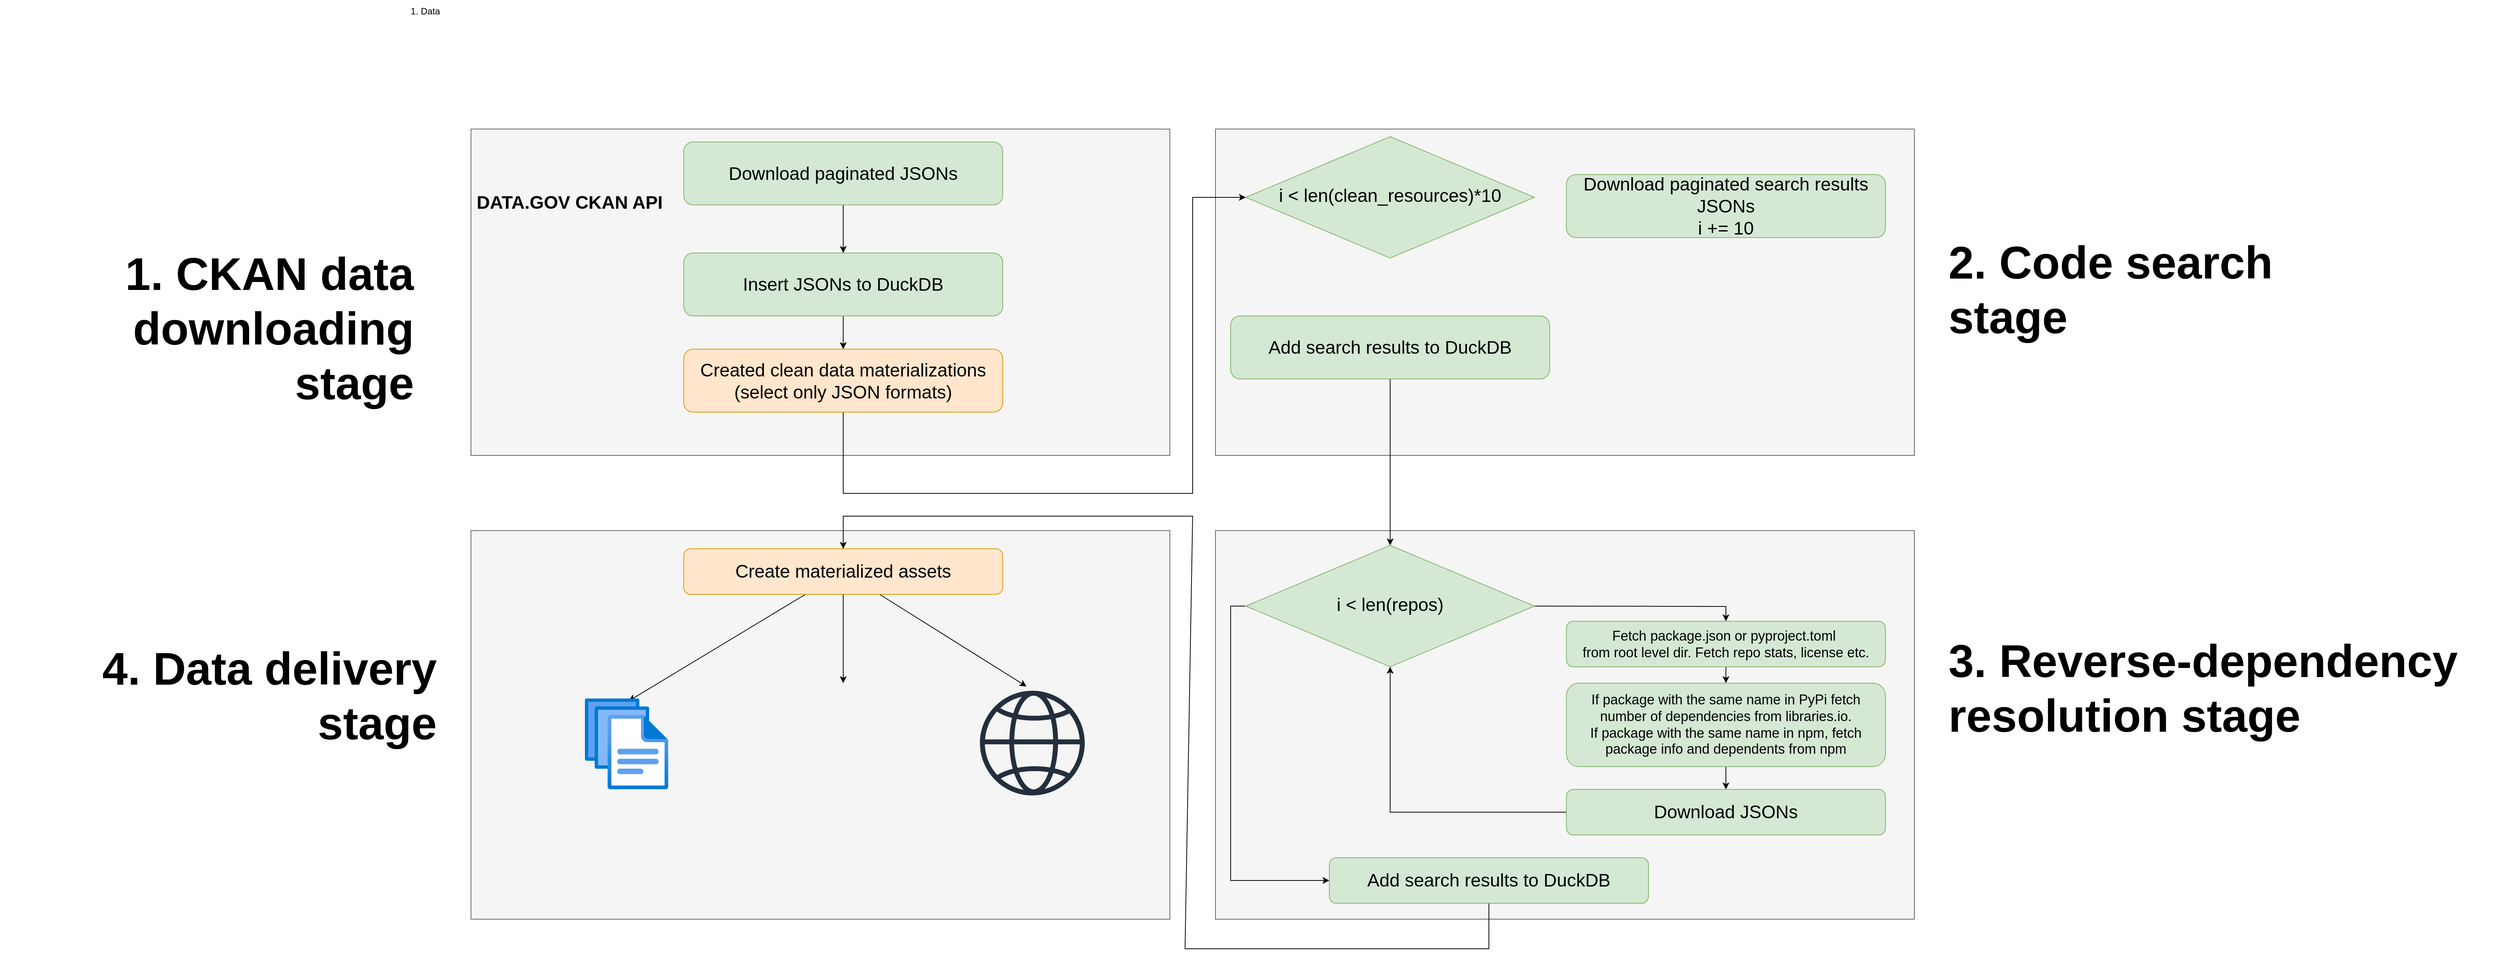 <mxfile version="22.1.21" type="device">
  <diagram id="C5RBs43oDa-KdzZeNtuy" name="Page-1">
    <mxGraphModel dx="7390" dy="4413" grid="1" gridSize="10" guides="1" tooltips="1" connect="1" arrows="1" fold="1" page="1" pageScale="1" pageWidth="827" pageHeight="1169" math="0" shadow="0">
      <root>
        <mxCell id="WIyWlLk6GJQsqaUBKTNV-0" />
        <mxCell id="WIyWlLk6GJQsqaUBKTNV-1" parent="WIyWlLk6GJQsqaUBKTNV-0" />
        <mxCell id="Vhu4yTI59PjRI70vz3Ii-80" value="" style="rounded=0;whiteSpace=wrap;html=1;fillColor=#f5f5f5;strokeColor=#666666;fontColor=#333333;" parent="WIyWlLk6GJQsqaUBKTNV-1" vertex="1">
          <mxGeometry x="-440" y="399" width="920" height="512" as="geometry" />
        </mxCell>
        <mxCell id="Vhu4yTI59PjRI70vz3Ii-57" value="" style="rounded=0;whiteSpace=wrap;html=1;fillColor=#f5f5f5;strokeColor=#666666;fontColor=#333333;" parent="WIyWlLk6GJQsqaUBKTNV-1" vertex="1">
          <mxGeometry x="540" y="399" width="920" height="512" as="geometry" />
        </mxCell>
        <mxCell id="Vhu4yTI59PjRI70vz3Ii-56" value="" style="rounded=0;whiteSpace=wrap;html=1;fillColor=#f5f5f5;strokeColor=#666666;fontColor=#333333;" parent="WIyWlLk6GJQsqaUBKTNV-1" vertex="1">
          <mxGeometry x="540" y="-130" width="920" height="430" as="geometry" />
        </mxCell>
        <mxCell id="Vhu4yTI59PjRI70vz3Ii-3" value="" style="rounded=0;whiteSpace=wrap;html=1;fillColor=#f5f5f5;strokeColor=#666666;fontColor=#333333;" parent="WIyWlLk6GJQsqaUBKTNV-1" vertex="1">
          <mxGeometry x="-440" y="-130" width="920" height="430" as="geometry" />
        </mxCell>
        <mxCell id="Vhu4yTI59PjRI70vz3Ii-18" value="" style="edgeStyle=none;rounded=0;orthogonalLoop=1;jettySize=auto;html=1;" parent="WIyWlLk6GJQsqaUBKTNV-1" source="WIyWlLk6GJQsqaUBKTNV-3" target="Vhu4yTI59PjRI70vz3Ii-9" edge="1">
          <mxGeometry relative="1" as="geometry" />
        </mxCell>
        <mxCell id="WIyWlLk6GJQsqaUBKTNV-3" value="Download paginated JSONs" style="rounded=1;whiteSpace=wrap;html=1;fontSize=24;glass=0;strokeWidth=1;shadow=0;fillColor=#d5e8d4;strokeColor=#82b366;" parent="WIyWlLk6GJQsqaUBKTNV-1" vertex="1">
          <mxGeometry x="-160" y="-113" width="420" height="83" as="geometry" />
        </mxCell>
        <mxCell id="WIyWlLk6GJQsqaUBKTNV-6" value="i &amp;lt; len(clean_resources)*10" style="rhombus;whiteSpace=wrap;html=1;shadow=0;fontFamily=Helvetica;fontSize=24;align=center;strokeWidth=1;spacing=6;spacingTop=-4;fillColor=#d5e8d4;strokeColor=#82b366;" parent="WIyWlLk6GJQsqaUBKTNV-1" vertex="1">
          <mxGeometry x="580" y="-120" width="380" height="160" as="geometry" />
        </mxCell>
        <mxCell id="WIyWlLk6GJQsqaUBKTNV-7" value="Download paginated search results JSONs&lt;br style=&quot;font-size: 24px;&quot;&gt;i += 10" style="rounded=1;whiteSpace=wrap;html=1;fontSize=24;glass=0;strokeWidth=1;shadow=0;fillColor=#d5e8d4;strokeColor=#82b366;" parent="WIyWlLk6GJQsqaUBKTNV-1" vertex="1">
          <mxGeometry x="1002" y="-70" width="420" height="83" as="geometry" />
        </mxCell>
        <mxCell id="Vhu4yTI59PjRI70vz3Ii-5" value="1. Data" style="text;html=1;strokeColor=none;fillColor=none;align=center;verticalAlign=middle;whiteSpace=wrap;rounded=0;" parent="WIyWlLk6GJQsqaUBKTNV-1" vertex="1">
          <mxGeometry x="-530" y="-300" width="60" height="30" as="geometry" />
        </mxCell>
        <mxCell id="Vhu4yTI59PjRI70vz3Ii-6" value="" style="group" parent="WIyWlLk6GJQsqaUBKTNV-1" vertex="1" connectable="0">
          <mxGeometry x="-438" y="-128" width="300" height="110" as="geometry" />
        </mxCell>
        <mxCell id="Vhu4yTI59PjRI70vz3Ii-0" value="" style="shape=image;verticalLabelPosition=bottom;labelBackgroundColor=default;verticalAlign=top;aspect=fixed;imageAspect=0;image=https://upload.wikimedia.org/wikipedia/commons/0/06/Muq55HrN_400x400.png;clipPath=inset(33.33% 0.33% 33.33% 2%);" parent="Vhu4yTI59PjRI70vz3Ii-6" vertex="1">
          <mxGeometry width="234.4" height="80" as="geometry" />
        </mxCell>
        <mxCell id="Vhu4yTI59PjRI70vz3Ii-1" value="DATA.GOV CKAN API" style="text;html=1;strokeColor=none;fillColor=none;align=center;verticalAlign=middle;whiteSpace=wrap;rounded=0;fontStyle=1;fontSize=24;" parent="Vhu4yTI59PjRI70vz3Ii-6" vertex="1">
          <mxGeometry x="-8" y="80" width="272" height="30" as="geometry" />
        </mxCell>
        <mxCell id="Vhu4yTI59PjRI70vz3Ii-16" value="" style="edgeStyle=none;rounded=0;orthogonalLoop=1;jettySize=auto;html=1;exitX=0.5;exitY=1;exitDx=0;exitDy=0;" parent="WIyWlLk6GJQsqaUBKTNV-1" source="Vhu4yTI59PjRI70vz3Ii-7" target="WIyWlLk6GJQsqaUBKTNV-6" edge="1">
          <mxGeometry relative="1" as="geometry">
            <Array as="points">
              <mxPoint x="50" y="350" />
              <mxPoint x="510" y="350" />
              <mxPoint x="510" y="-40" />
            </Array>
          </mxGeometry>
        </mxCell>
        <mxCell id="Vhu4yTI59PjRI70vz3Ii-7" value="Created clean data materializations&lt;br style=&quot;font-size: 24px;&quot;&gt;(select only JSON formats)" style="rounded=1;whiteSpace=wrap;html=1;fontSize=24;glass=0;strokeWidth=1;shadow=0;fillColor=#ffe6cc;strokeColor=#d79b00;" parent="WIyWlLk6GJQsqaUBKTNV-1" vertex="1">
          <mxGeometry x="-160" y="160" width="420" height="83" as="geometry" />
        </mxCell>
        <mxCell id="Vhu4yTI59PjRI70vz3Ii-8" value="" style="shape=image;verticalLabelPosition=bottom;labelBackgroundColor=default;verticalAlign=top;aspect=fixed;imageAspect=0;image=https://raw.githubusercontent.com/spotify/luigi/master/doc/luigi.png;" parent="WIyWlLk6GJQsqaUBKTNV-1" vertex="1">
          <mxGeometry x="292.8" y="-40" width="149.77" height="80" as="geometry" />
        </mxCell>
        <mxCell id="Vhu4yTI59PjRI70vz3Ii-17" value="" style="edgeStyle=none;rounded=0;orthogonalLoop=1;jettySize=auto;html=1;" parent="WIyWlLk6GJQsqaUBKTNV-1" source="Vhu4yTI59PjRI70vz3Ii-9" target="Vhu4yTI59PjRI70vz3Ii-7" edge="1">
          <mxGeometry relative="1" as="geometry" />
        </mxCell>
        <mxCell id="Vhu4yTI59PjRI70vz3Ii-9" value="Insert JSONs to DuckDB" style="rounded=1;whiteSpace=wrap;html=1;fontSize=24;glass=0;strokeWidth=1;shadow=0;fillColor=#d5e8d4;strokeColor=#82b366;" parent="WIyWlLk6GJQsqaUBKTNV-1" vertex="1">
          <mxGeometry x="-160" y="33.25" width="420" height="83" as="geometry" />
        </mxCell>
        <mxCell id="Vhu4yTI59PjRI70vz3Ii-10" value="" style="shape=image;verticalLabelPosition=bottom;labelBackgroundColor=default;verticalAlign=top;aspect=fixed;imageAspect=0;image=https://seeklogo.com/images/D/dbt-logo-E4B0ED72A2-seeklogo.com.png;" parent="WIyWlLk6GJQsqaUBKTNV-1" vertex="1">
          <mxGeometry x="280" y="167" width="180" height="69" as="geometry" />
        </mxCell>
        <mxCell id="Vhu4yTI59PjRI70vz3Ii-34" value="" style="edgeStyle=none;rounded=0;orthogonalLoop=1;jettySize=auto;html=1;" parent="WIyWlLk6GJQsqaUBKTNV-1" source="Vhu4yTI59PjRI70vz3Ii-19" target="Vhu4yTI59PjRI70vz3Ii-25" edge="1">
          <mxGeometry relative="1" as="geometry" />
        </mxCell>
        <mxCell id="Vhu4yTI59PjRI70vz3Ii-19" value="Add search results to DuckDB" style="rounded=1;whiteSpace=wrap;html=1;fontSize=24;glass=0;strokeWidth=1;shadow=0;fillColor=#d5e8d4;strokeColor=#82b366;" parent="WIyWlLk6GJQsqaUBKTNV-1" vertex="1">
          <mxGeometry x="560.0" y="116.25" width="420" height="83" as="geometry" />
        </mxCell>
        <mxCell id="Vhu4yTI59PjRI70vz3Ii-22" value="" style="shape=image;verticalLabelPosition=bottom;labelBackgroundColor=default;verticalAlign=top;aspect=fixed;imageAspect=0;image=https://raw.githubusercontent.com/spotify/luigi/master/doc/luigi.png;" parent="WIyWlLk6GJQsqaUBKTNV-1" vertex="1">
          <mxGeometry x="990" y="260" width="336.99" height="180" as="geometry" />
        </mxCell>
        <mxCell id="Vhu4yTI59PjRI70vz3Ii-24" value="" style="edgeStyle=none;rounded=0;orthogonalLoop=1;jettySize=auto;html=1;entryX=0.5;entryY=0;entryDx=0;entryDy=0;exitX=1;exitY=0.5;exitDx=0;exitDy=0;" parent="WIyWlLk6GJQsqaUBKTNV-1" source="Vhu4yTI59PjRI70vz3Ii-25" target="Vhu4yTI59PjRI70vz3Ii-26" edge="1">
          <mxGeometry relative="1" as="geometry">
            <Array as="points">
              <mxPoint x="1212" y="499" />
            </Array>
          </mxGeometry>
        </mxCell>
        <mxCell id="-z3DuWwfEQ3IVyY__Usu-0" style="edgeStyle=orthogonalEdgeStyle;rounded=0;orthogonalLoop=1;jettySize=auto;html=1;exitX=0;exitY=0.5;exitDx=0;exitDy=0;entryX=0;entryY=0.5;entryDx=0;entryDy=0;" edge="1" parent="WIyWlLk6GJQsqaUBKTNV-1" source="Vhu4yTI59PjRI70vz3Ii-25" target="Vhu4yTI59PjRI70vz3Ii-73">
          <mxGeometry relative="1" as="geometry" />
        </mxCell>
        <mxCell id="Vhu4yTI59PjRI70vz3Ii-25" value="i &amp;lt; len(repos)" style="rhombus;whiteSpace=wrap;html=1;shadow=0;fontFamily=Helvetica;fontSize=24;align=center;strokeWidth=1;spacing=6;spacingTop=-4;fillColor=#d5e8d4;strokeColor=#82b366;" parent="WIyWlLk6GJQsqaUBKTNV-1" vertex="1">
          <mxGeometry x="580.0" y="418.5" width="380" height="160" as="geometry" />
        </mxCell>
        <mxCell id="Vhu4yTI59PjRI70vz3Ii-31" value="" style="edgeStyle=none;rounded=0;orthogonalLoop=1;jettySize=auto;html=1;" parent="WIyWlLk6GJQsqaUBKTNV-1" source="Vhu4yTI59PjRI70vz3Ii-26" target="Vhu4yTI59PjRI70vz3Ii-29" edge="1">
          <mxGeometry relative="1" as="geometry" />
        </mxCell>
        <mxCell id="Vhu4yTI59PjRI70vz3Ii-26" value="Fetch package.json or pyproject.toml&amp;nbsp;&lt;br style=&quot;font-size: 18px;&quot;&gt;from root level dir. Fetch repo stats, license etc." style="rounded=1;whiteSpace=wrap;html=1;fontSize=18;glass=0;strokeWidth=1;shadow=0;fillColor=#d5e8d4;strokeColor=#82b366;" parent="WIyWlLk6GJQsqaUBKTNV-1" vertex="1">
          <mxGeometry x="1002.0" y="518.5" width="420" height="60" as="geometry" />
        </mxCell>
        <mxCell id="Vhu4yTI59PjRI70vz3Ii-33" value="" style="edgeStyle=none;rounded=0;orthogonalLoop=1;jettySize=auto;html=1;entryX=0.5;entryY=1;entryDx=0;entryDy=0;exitX=0;exitY=0.5;exitDx=0;exitDy=0;" parent="WIyWlLk6GJQsqaUBKTNV-1" source="Vhu4yTI59PjRI70vz3Ii-76" target="Vhu4yTI59PjRI70vz3Ii-25" edge="1">
          <mxGeometry relative="1" as="geometry">
            <mxPoint x="787.2" y="520" as="targetPoint" />
            <Array as="points">
              <mxPoint x="770" y="770" />
            </Array>
          </mxGeometry>
        </mxCell>
        <mxCell id="Vhu4yTI59PjRI70vz3Ii-77" style="edgeStyle=none;rounded=0;orthogonalLoop=1;jettySize=auto;html=1;exitX=0.5;exitY=1;exitDx=0;exitDy=0;entryX=0.5;entryY=0;entryDx=0;entryDy=0;" parent="WIyWlLk6GJQsqaUBKTNV-1" source="Vhu4yTI59PjRI70vz3Ii-29" target="Vhu4yTI59PjRI70vz3Ii-76" edge="1">
          <mxGeometry relative="1" as="geometry" />
        </mxCell>
        <mxCell id="Vhu4yTI59PjRI70vz3Ii-29" value="If package with the same name in PyPi fetch number of dependencies from libraries.io.&lt;br style=&quot;font-size: 18px;&quot;&gt;If package with the same name in npm, fetch package info and dependents from npm" style="rounded=1;whiteSpace=wrap;html=1;fontSize=18;glass=0;strokeWidth=1;shadow=0;fillColor=#d5e8d4;strokeColor=#82b366;" parent="WIyWlLk6GJQsqaUBKTNV-1" vertex="1">
          <mxGeometry x="1002" y="600" width="420" height="110" as="geometry" />
        </mxCell>
        <mxCell id="Vhu4yTI59PjRI70vz3Ii-35" value="" style="shape=image;verticalLabelPosition=bottom;labelBackgroundColor=default;verticalAlign=top;aspect=fixed;imageAspect=0;image=https://upload.wikimedia.org/wikipedia/commons/thumb/6/64/PyPI_logo.svg/1200px-PyPI_logo.svg.png;" parent="WIyWlLk6GJQsqaUBKTNV-1" vertex="1">
          <mxGeometry x="912.5" y="650" width="65" height="48.75" as="geometry" />
        </mxCell>
        <mxCell id="Vhu4yTI59PjRI70vz3Ii-37" value="" style="shape=image;verticalLabelPosition=bottom;labelBackgroundColor=default;verticalAlign=top;aspect=fixed;imageAspect=0;image=https://upload.wikimedia.org/wikipedia/commons/thumb/d/db/Npm-logo.svg/540px-Npm-logo.svg.png;" parent="WIyWlLk6GJQsqaUBKTNV-1" vertex="1">
          <mxGeometry x="910" y="610" width="70" height="27.22" as="geometry" />
        </mxCell>
        <mxCell id="Vhu4yTI59PjRI70vz3Ii-38" value="" style="shape=image;verticalLabelPosition=bottom;labelBackgroundColor=default;verticalAlign=top;aspect=fixed;imageAspect=0;image=https://1000logos.net/wp-content/uploads/2021/05/GitHub-logo.png;" parent="WIyWlLk6GJQsqaUBKTNV-1" vertex="1">
          <mxGeometry x="300.37" y="413" width="142.2" height="79.99" as="geometry" />
        </mxCell>
        <mxCell id="Vhu4yTI59PjRI70vz3Ii-46" value="" style="edgeStyle=none;rounded=0;orthogonalLoop=1;jettySize=auto;html=1;entryX=0.526;entryY=0.029;entryDx=0;entryDy=0;entryPerimeter=0;" parent="WIyWlLk6GJQsqaUBKTNV-1" source="Vhu4yTI59PjRI70vz3Ii-39" target="Vhu4yTI59PjRI70vz3Ii-53" edge="1">
          <mxGeometry relative="1" as="geometry">
            <mxPoint x="-335.605" y="632.21" as="targetPoint" />
          </mxGeometry>
        </mxCell>
        <mxCell id="Vhu4yTI59PjRI70vz3Ii-48" value="" style="edgeStyle=none;rounded=0;orthogonalLoop=1;jettySize=auto;html=1;entryX=0.444;entryY=-0.041;entryDx=0;entryDy=0;entryPerimeter=0;" parent="WIyWlLk6GJQsqaUBKTNV-1" source="Vhu4yTI59PjRI70vz3Ii-39" target="Vhu4yTI59PjRI70vz3Ii-50" edge="1">
          <mxGeometry relative="1" as="geometry">
            <mxPoint x="29.2" y="593" as="targetPoint" />
          </mxGeometry>
        </mxCell>
        <mxCell id="Vhu4yTI59PjRI70vz3Ii-52" value="" style="edgeStyle=none;rounded=0;orthogonalLoop=1;jettySize=auto;html=1;entryX=0.5;entryY=0;entryDx=0;entryDy=0;" parent="WIyWlLk6GJQsqaUBKTNV-1" source="Vhu4yTI59PjRI70vz3Ii-39" target="Vhu4yTI59PjRI70vz3Ii-44" edge="1">
          <mxGeometry relative="1" as="geometry">
            <mxPoint x="29.2" y="593" as="targetPoint" />
          </mxGeometry>
        </mxCell>
        <mxCell id="Vhu4yTI59PjRI70vz3Ii-39" value="Create materialized assets" style="rounded=1;whiteSpace=wrap;html=1;fontSize=24;glass=0;strokeWidth=1;shadow=0;fillColor=#ffe6cc;strokeColor=#d79b00;" parent="WIyWlLk6GJQsqaUBKTNV-1" vertex="1">
          <mxGeometry x="-160" y="423" width="420" height="60" as="geometry" />
        </mxCell>
        <mxCell id="Vhu4yTI59PjRI70vz3Ii-42" value="" style="shape=image;verticalLabelPosition=bottom;labelBackgroundColor=default;verticalAlign=top;aspect=fixed;imageAspect=0;image=https://seeklogo.com/images/D/dbt-logo-E4B0ED72A2-seeklogo.com.png;" parent="WIyWlLk6GJQsqaUBKTNV-1" vertex="1">
          <mxGeometry x="-378" y="418.5" width="180" height="69" as="geometry" />
        </mxCell>
        <mxCell id="Vhu4yTI59PjRI70vz3Ii-43" value="" style="shape=image;verticalLabelPosition=bottom;labelBackgroundColor=default;verticalAlign=top;aspect=fixed;imageAspect=0;image=https://assets.stickpng.com/images/62a9cfa78ff6441a2952dae2.png;" parent="WIyWlLk6GJQsqaUBKTNV-1" vertex="1">
          <mxGeometry x="-390" y="649.42" width="243.18" height="127.58" as="geometry" />
        </mxCell>
        <mxCell id="Vhu4yTI59PjRI70vz3Ii-44" value="" style="shape=image;verticalLabelPosition=bottom;labelBackgroundColor=default;verticalAlign=top;aspect=fixed;imageAspect=0;image=https://upload.wikimedia.org/wikipedia/commons/thumb/3/38/Jupyter_logo.svg/883px-Jupyter_logo.svg.png;" parent="WIyWlLk6GJQsqaUBKTNV-1" vertex="1">
          <mxGeometry x="-36.5" y="600" width="173" height="200.43" as="geometry" />
        </mxCell>
        <mxCell id="Vhu4yTI59PjRI70vz3Ii-50" value="" style="sketch=0;outlineConnect=0;fontColor=#232F3E;gradientColor=none;fillColor=#232F3D;strokeColor=none;dashed=0;verticalLabelPosition=bottom;verticalAlign=top;align=center;html=1;fontSize=12;fontStyle=0;aspect=fixed;pointerEvents=1;shape=mxgraph.aws4.globe;" parent="WIyWlLk6GJQsqaUBKTNV-1" vertex="1">
          <mxGeometry x="230" y="610" width="138" height="138" as="geometry" />
        </mxCell>
        <mxCell id="Vhu4yTI59PjRI70vz3Ii-53" value="" style="image;aspect=fixed;html=1;points=[];align=center;fontSize=12;image=img/lib/azure2/general/Files.svg;" parent="WIyWlLk6GJQsqaUBKTNV-1" vertex="1">
          <mxGeometry x="-290" y="620" width="109.71" height="120" as="geometry" />
        </mxCell>
        <mxCell id="Vhu4yTI59PjRI70vz3Ii-79" value="" style="edgeStyle=none;rounded=0;orthogonalLoop=1;jettySize=auto;html=1;entryX=0.5;entryY=0;entryDx=0;entryDy=0;exitX=0.5;exitY=1;exitDx=0;exitDy=0;" parent="WIyWlLk6GJQsqaUBKTNV-1" source="Vhu4yTI59PjRI70vz3Ii-73" target="Vhu4yTI59PjRI70vz3Ii-39" edge="1">
          <mxGeometry relative="1" as="geometry">
            <mxPoint x="-202.8" y="1240" as="targetPoint" />
            <Array as="points">
              <mxPoint x="900" y="950" />
              <mxPoint x="500" y="950" />
              <mxPoint x="510" y="380" />
              <mxPoint x="50" y="380" />
            </Array>
          </mxGeometry>
        </mxCell>
        <mxCell id="Vhu4yTI59PjRI70vz3Ii-73" value="Add search results to DuckDB" style="rounded=1;whiteSpace=wrap;html=1;fontSize=24;glass=0;strokeWidth=1;shadow=0;fillColor=#d5e8d4;strokeColor=#82b366;" parent="WIyWlLk6GJQsqaUBKTNV-1" vertex="1">
          <mxGeometry x="690.0" y="830" width="420" height="60" as="geometry" />
        </mxCell>
        <mxCell id="Vhu4yTI59PjRI70vz3Ii-76" value="Download JSONs" style="rounded=1;whiteSpace=wrap;html=1;fontSize=24;glass=0;strokeWidth=1;shadow=0;fillColor=#d5e8d4;strokeColor=#82b366;" parent="WIyWlLk6GJQsqaUBKTNV-1" vertex="1">
          <mxGeometry x="1002.0" y="740" width="420" height="60" as="geometry" />
        </mxCell>
        <mxCell id="Vhu4yTI59PjRI70vz3Ii-82" value="&lt;h1 style=&quot;&quot;&gt;&lt;font style=&quot;font-size: 60px;&quot;&gt;1. CKAN data downloading stage&lt;/font&gt;&lt;/h1&gt;" style="text;html=1;strokeColor=none;fillColor=none;spacing=5;spacingTop=-20;whiteSpace=wrap;overflow=hidden;rounded=0;align=right;" parent="WIyWlLk6GJQsqaUBKTNV-1" vertex="1">
          <mxGeometry x="-1060" y="20" width="550" height="230" as="geometry" />
        </mxCell>
        <mxCell id="Vhu4yTI59PjRI70vz3Ii-84" value="&lt;h1 style=&quot;&quot;&gt;&lt;font style=&quot;font-size: 60px;&quot;&gt;2. Code search stage&lt;/font&gt;&lt;/h1&gt;" style="text;html=1;strokeColor=none;fillColor=none;spacing=5;spacingTop=-20;whiteSpace=wrap;overflow=hidden;rounded=0;align=left;" parent="WIyWlLk6GJQsqaUBKTNV-1" vertex="1">
          <mxGeometry x="1500" y="5" width="550" height="160" as="geometry" />
        </mxCell>
        <mxCell id="Vhu4yTI59PjRI70vz3Ii-86" value="&lt;h1 style=&quot;&quot;&gt;&lt;font style=&quot;font-size: 60px;&quot;&gt;4. Data delivery stage&lt;/font&gt;&lt;/h1&gt;" style="text;html=1;strokeColor=none;fillColor=none;spacing=5;spacingTop=-20;whiteSpace=wrap;overflow=hidden;rounded=0;align=right;" parent="WIyWlLk6GJQsqaUBKTNV-1" vertex="1">
          <mxGeometry x="-1030" y="540" width="550" height="230" as="geometry" />
        </mxCell>
        <mxCell id="Vhu4yTI59PjRI70vz3Ii-87" value="" style="shape=image;verticalLabelPosition=bottom;labelBackgroundColor=default;verticalAlign=top;aspect=fixed;imageAspect=0;image=https://upload.wikimedia.org/wikipedia/commons/thumb/8/8f/Sourcegraph-logo-light.svg/1280px-Sourcegraph-logo-light.svg.png;" parent="WIyWlLk6GJQsqaUBKTNV-1" vertex="1">
          <mxGeometry x="1036.4" y="44.75" width="351.2" height="60" as="geometry" />
        </mxCell>
        <mxCell id="-z3DuWwfEQ3IVyY__Usu-1" value="&lt;h1 style=&quot;&quot;&gt;&lt;font style=&quot;font-size: 60px;&quot;&gt;3. Reverse-dependency resolution stage&lt;/font&gt;&lt;/h1&gt;" style="text;html=1;strokeColor=none;fillColor=none;spacing=5;spacingTop=-20;whiteSpace=wrap;overflow=hidden;rounded=0;align=left;" vertex="1" parent="WIyWlLk6GJQsqaUBKTNV-1">
          <mxGeometry x="1500" y="530" width="730" height="230" as="geometry" />
        </mxCell>
      </root>
    </mxGraphModel>
  </diagram>
</mxfile>
